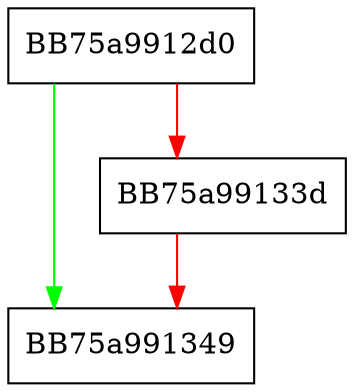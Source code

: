 digraph stop {
  node [shape="box"];
  graph [splines=ortho];
  BB75a9912d0 -> BB75a991349 [color="green"];
  BB75a9912d0 -> BB75a99133d [color="red"];
  BB75a99133d -> BB75a991349 [color="red"];
}